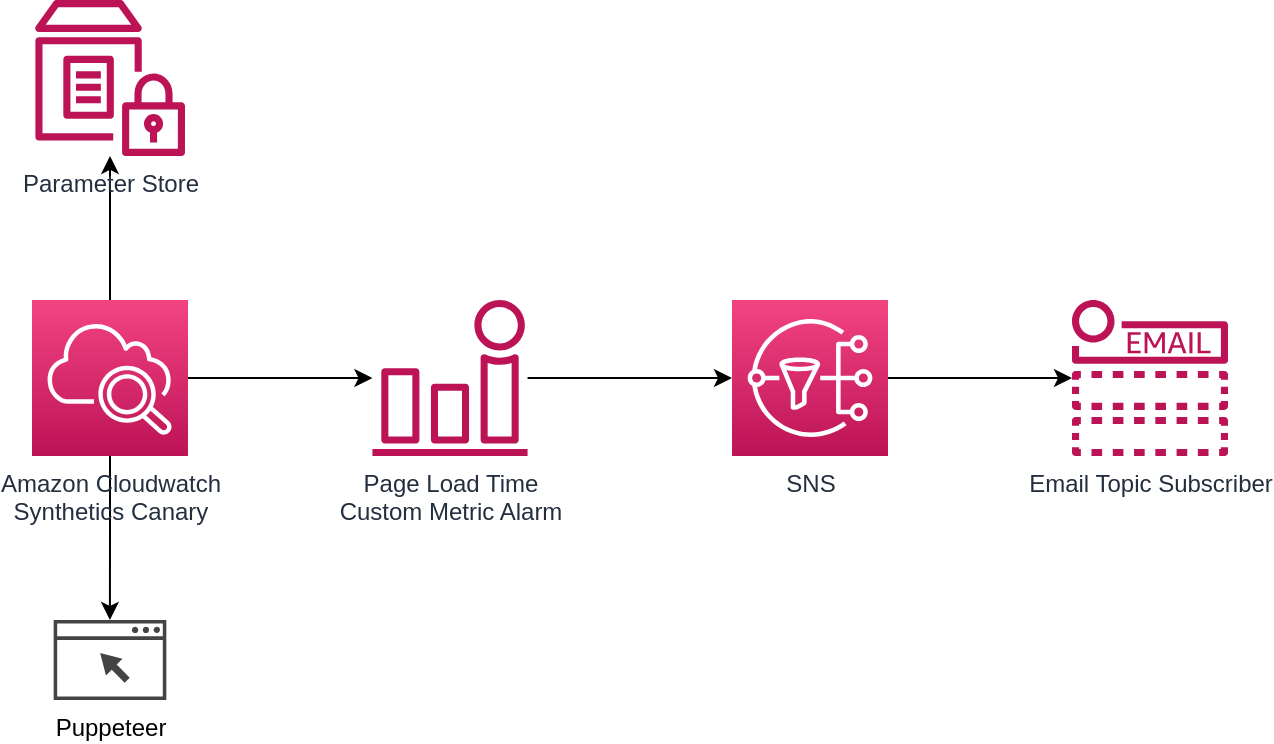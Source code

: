 <mxfile version="13.9.8" type="device"><diagram id="1ViM44tk-9-QiIAn7WTS" name="Página-1"><mxGraphModel dx="1106" dy="980" grid="1" gridSize="10" guides="1" tooltips="1" connect="1" arrows="1" fold="1" page="1" pageScale="1" pageWidth="827" pageHeight="1169" math="0" shadow="0"><root><mxCell id="0"/><mxCell id="1" parent="0"/><mxCell id="YpHSm82wK6iEQdjkPRBj-11" style="edgeStyle=orthogonalEdgeStyle;rounded=0;orthogonalLoop=1;jettySize=auto;html=1;" parent="1" source="YpHSm82wK6iEQdjkPRBj-1" target="YpHSm82wK6iEQdjkPRBj-3" edge="1"><mxGeometry relative="1" as="geometry"/></mxCell><mxCell id="YpHSm82wK6iEQdjkPRBj-1" value="Page Load Time &lt;br&gt;Custom Metric Alarm" style="outlineConnect=0;fontColor=#232F3E;gradientColor=none;fillColor=#BC1356;strokeColor=none;dashed=0;verticalLabelPosition=bottom;verticalAlign=top;align=center;html=1;fontSize=12;fontStyle=0;aspect=fixed;pointerEvents=1;shape=mxgraph.aws4.alarm;" parent="1" vertex="1"><mxGeometry x="270" y="270" width="78" height="78" as="geometry"/></mxCell><mxCell id="YpHSm82wK6iEQdjkPRBj-9" style="edgeStyle=orthogonalEdgeStyle;rounded=0;orthogonalLoop=1;jettySize=auto;html=1;" parent="1" source="YpHSm82wK6iEQdjkPRBj-2" target="YpHSm82wK6iEQdjkPRBj-5" edge="1"><mxGeometry relative="1" as="geometry"/></mxCell><mxCell id="YpHSm82wK6iEQdjkPRBj-10" style="edgeStyle=orthogonalEdgeStyle;rounded=0;orthogonalLoop=1;jettySize=auto;html=1;" parent="1" source="YpHSm82wK6iEQdjkPRBj-2" target="YpHSm82wK6iEQdjkPRBj-1" edge="1"><mxGeometry relative="1" as="geometry"/></mxCell><mxCell id="jPqGBhHkovtzMbRGuz3f-2" style="edgeStyle=orthogonalEdgeStyle;rounded=0;orthogonalLoop=1;jettySize=auto;html=1;" edge="1" parent="1" source="YpHSm82wK6iEQdjkPRBj-2" target="jPqGBhHkovtzMbRGuz3f-1"><mxGeometry relative="1" as="geometry"/></mxCell><mxCell id="YpHSm82wK6iEQdjkPRBj-2" value="Amazon Cloudwatch &lt;br&gt;Synthetics Canary" style="outlineConnect=0;fontColor=#232F3E;gradientColor=#F34482;gradientDirection=north;fillColor=#BC1356;strokeColor=#ffffff;dashed=0;verticalLabelPosition=bottom;verticalAlign=top;align=center;html=1;fontSize=12;fontStyle=0;aspect=fixed;shape=mxgraph.aws4.resourceIcon;resIcon=mxgraph.aws4.cloudwatch_2;" parent="1" vertex="1"><mxGeometry x="100" y="270" width="78" height="78" as="geometry"/></mxCell><mxCell id="YpHSm82wK6iEQdjkPRBj-12" style="edgeStyle=orthogonalEdgeStyle;rounded=0;orthogonalLoop=1;jettySize=auto;html=1;" parent="1" source="YpHSm82wK6iEQdjkPRBj-3" target="YpHSm82wK6iEQdjkPRBj-4" edge="1"><mxGeometry relative="1" as="geometry"/></mxCell><mxCell id="YpHSm82wK6iEQdjkPRBj-3" value="SNS" style="outlineConnect=0;fontColor=#232F3E;gradientColor=#F34482;gradientDirection=north;fillColor=#BC1356;strokeColor=#ffffff;dashed=0;verticalLabelPosition=bottom;verticalAlign=top;align=center;html=1;fontSize=12;fontStyle=0;aspect=fixed;shape=mxgraph.aws4.resourceIcon;resIcon=mxgraph.aws4.sns;" parent="1" vertex="1"><mxGeometry x="450" y="270" width="78" height="78" as="geometry"/></mxCell><mxCell id="YpHSm82wK6iEQdjkPRBj-4" value="Email Topic Subscriber" style="outlineConnect=0;fontColor=#232F3E;gradientColor=none;fillColor=#BC1356;strokeColor=none;dashed=0;verticalLabelPosition=bottom;verticalAlign=top;align=center;html=1;fontSize=12;fontStyle=0;aspect=fixed;pointerEvents=1;shape=mxgraph.aws4.email_notification;" parent="1" vertex="1"><mxGeometry x="620" y="270" width="78" height="78" as="geometry"/></mxCell><mxCell id="YpHSm82wK6iEQdjkPRBj-5" value="Puppeteer" style="pointerEvents=1;shadow=0;dashed=0;html=1;strokeColor=none;fillColor=#434445;aspect=fixed;labelPosition=center;verticalLabelPosition=bottom;verticalAlign=top;align=center;outlineConnect=0;shape=mxgraph.vvd.web_browser;" parent="1" vertex="1"><mxGeometry x="110.83" y="430" width="56.34" height="40" as="geometry"/></mxCell><mxCell id="jPqGBhHkovtzMbRGuz3f-1" value="Parameter Store" style="outlineConnect=0;fontColor=#232F3E;gradientColor=none;fillColor=#BC1356;strokeColor=none;dashed=0;verticalLabelPosition=bottom;verticalAlign=top;align=center;html=1;fontSize=12;fontStyle=0;aspect=fixed;pointerEvents=1;shape=mxgraph.aws4.parameter_store;" vertex="1" parent="1"><mxGeometry x="101.5" y="120" width="75" height="78" as="geometry"/></mxCell></root></mxGraphModel></diagram></mxfile>